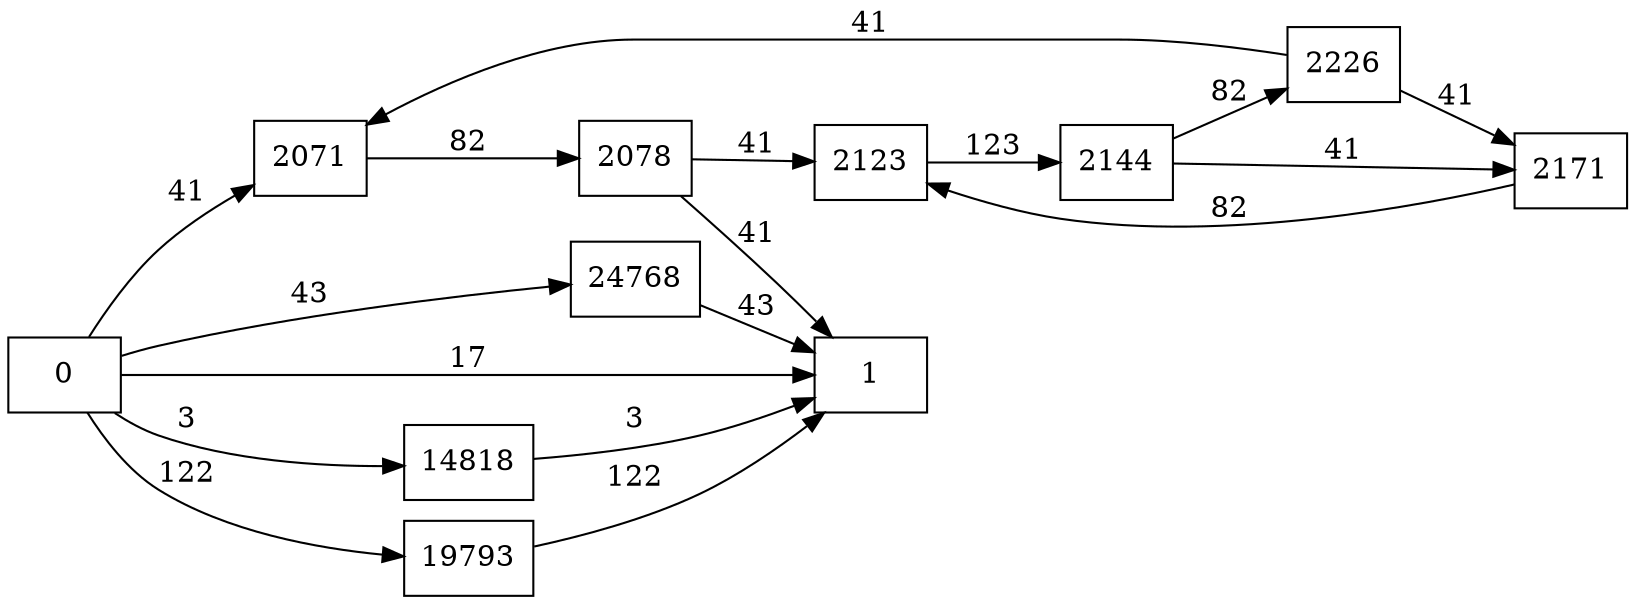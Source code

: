 digraph {
	graph [rankdir=LR]
	node [shape=rectangle]
	2071 -> 2078 [label=82]
	2078 -> 2123 [label=41]
	2078 -> 1 [label=41]
	2123 -> 2144 [label=123]
	2144 -> 2171 [label=41]
	2144 -> 2226 [label=82]
	2171 -> 2123 [label=82]
	2226 -> 2171 [label=41]
	2226 -> 2071 [label=41]
	14818 -> 1 [label=3]
	19793 -> 1 [label=122]
	24768 -> 1 [label=43]
	0 -> 2071 [label=41]
	0 -> 1 [label=17]
	0 -> 14818 [label=3]
	0 -> 19793 [label=122]
	0 -> 24768 [label=43]
}
